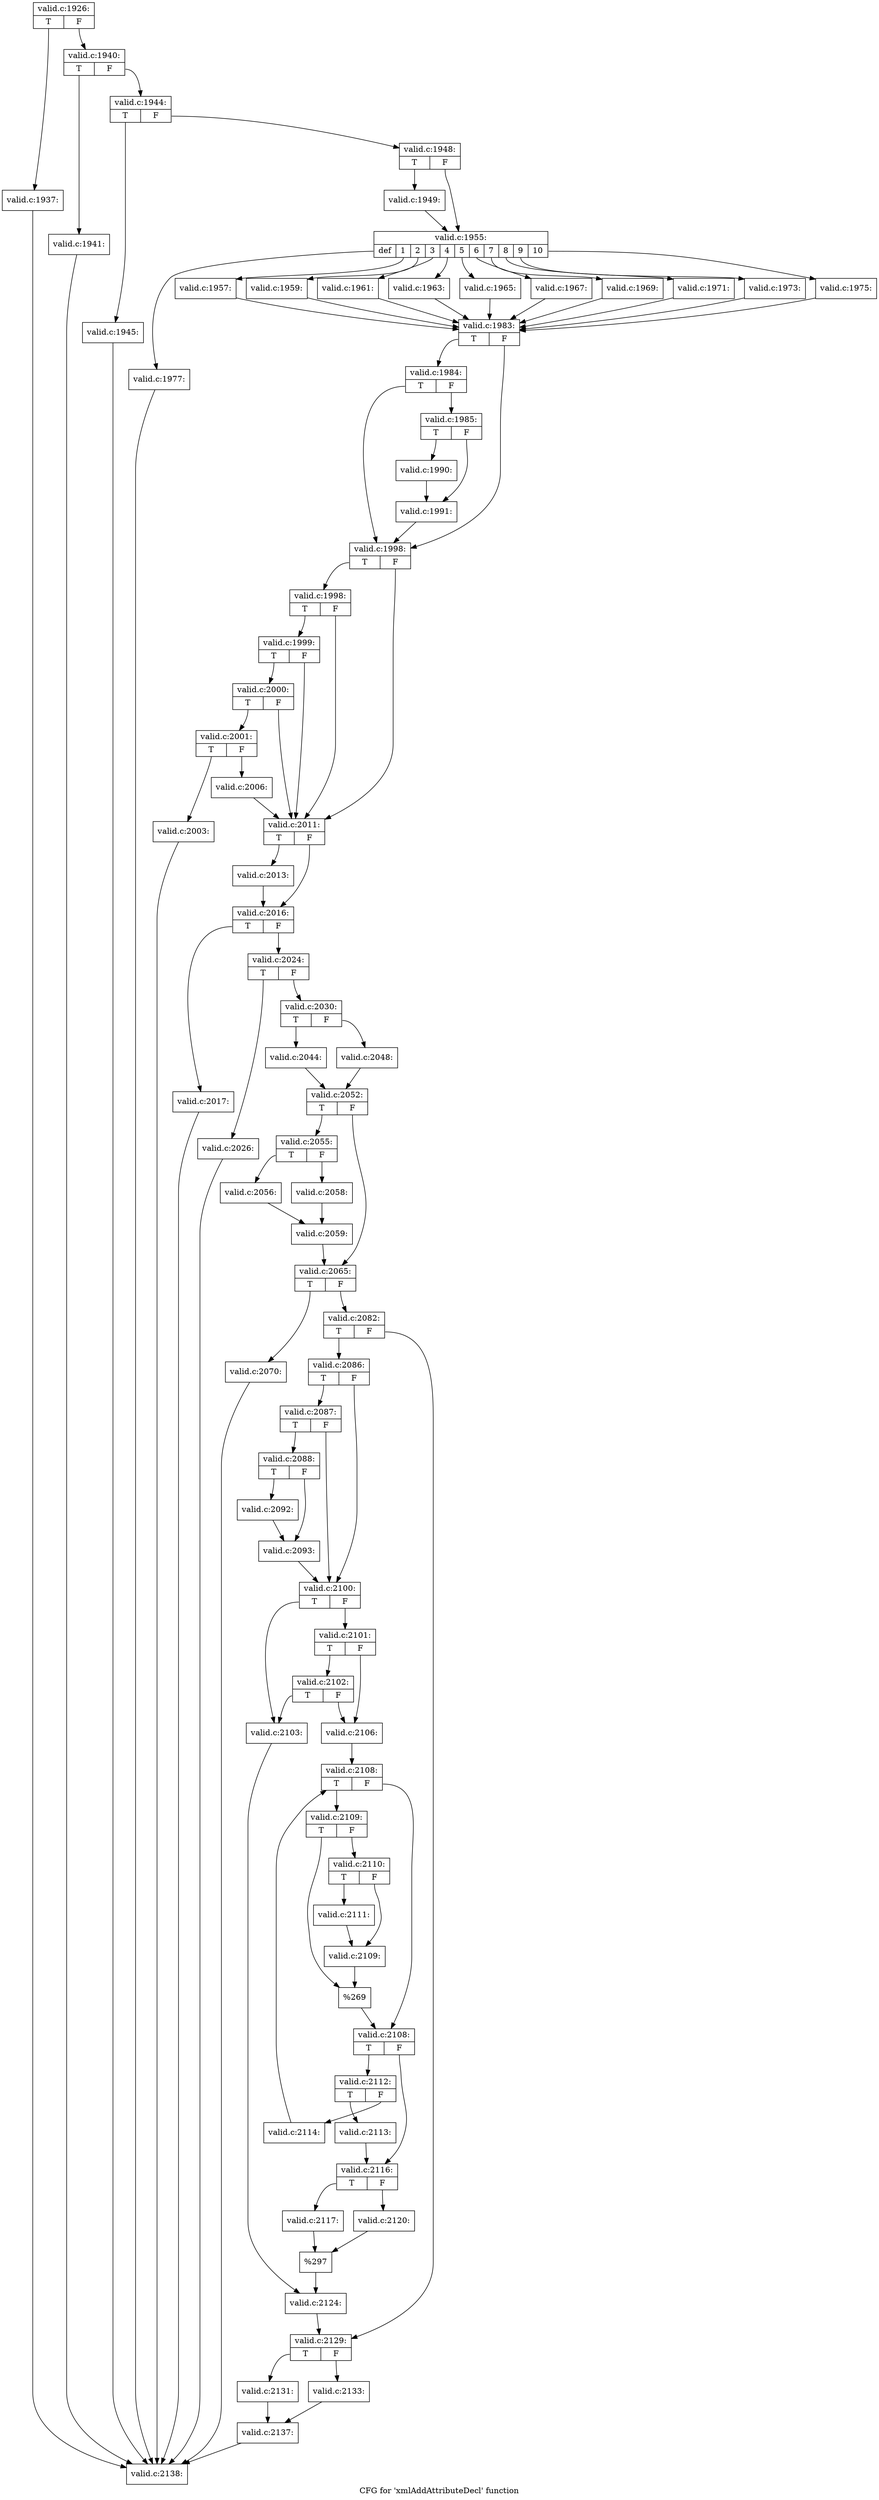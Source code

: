 digraph "CFG for 'xmlAddAttributeDecl' function" {
	label="CFG for 'xmlAddAttributeDecl' function";

	Node0x4f7fca0 [shape=record,label="{valid.c:1926:|{<s0>T|<s1>F}}"];
	Node0x4f7fca0:s0 -> Node0x4f82da0;
	Node0x4f7fca0:s1 -> Node0x4f82df0;
	Node0x4f82da0 [shape=record,label="{valid.c:1937:}"];
	Node0x4f82da0 -> Node0x4f800a0;
	Node0x4f82df0 [shape=record,label="{valid.c:1940:|{<s0>T|<s1>F}}"];
	Node0x4f82df0:s0 -> Node0x4f83470;
	Node0x4f82df0:s1 -> Node0x4f834c0;
	Node0x4f83470 [shape=record,label="{valid.c:1941:}"];
	Node0x4f83470 -> Node0x4f800a0;
	Node0x4f834c0 [shape=record,label="{valid.c:1944:|{<s0>T|<s1>F}}"];
	Node0x4f834c0:s0 -> Node0x4f83b40;
	Node0x4f834c0:s1 -> Node0x4f83b90;
	Node0x4f83b40 [shape=record,label="{valid.c:1945:}"];
	Node0x4f83b40 -> Node0x4f800a0;
	Node0x4f83b90 [shape=record,label="{valid.c:1948:|{<s0>T|<s1>F}}"];
	Node0x4f83b90:s0 -> Node0x4f84210;
	Node0x4f83b90:s1 -> Node0x4f84260;
	Node0x4f84210 [shape=record,label="{valid.c:1949:}"];
	Node0x4f84210 -> Node0x4f84260;
	Node0x4f84260 [shape=record,label="{valid.c:1955:|{<s0>def|<s1>1|<s2>2|<s3>3|<s4>4|<s5>5|<s6>6|<s7>7|<s8>8|<s9>9|<s10>10}}"];
	Node0x4f84260:s0 -> Node0x4f84b50;
	Node0x4f84260:s1 -> Node0x4f84e90;
	Node0x4f84260:s2 -> Node0x4f84f70;
	Node0x4f84260:s3 -> Node0x4f85050;
	Node0x4f84260:s4 -> Node0x4f85130;
	Node0x4f84260:s5 -> Node0x4f85210;
	Node0x4f84260:s6 -> Node0x4f852f0;
	Node0x4f84260:s7 -> Node0x4f853d0;
	Node0x4f84260:s8 -> Node0x4f854b0;
	Node0x4f84260:s9 -> Node0x4f85590;
	Node0x4f84260:s10 -> Node0x4f85670;
	Node0x4f84e90 [shape=record,label="{valid.c:1957:}"];
	Node0x4f84e90 -> Node0x4f84a70;
	Node0x4f84f70 [shape=record,label="{valid.c:1959:}"];
	Node0x4f84f70 -> Node0x4f84a70;
	Node0x4f85050 [shape=record,label="{valid.c:1961:}"];
	Node0x4f85050 -> Node0x4f84a70;
	Node0x4f85130 [shape=record,label="{valid.c:1963:}"];
	Node0x4f85130 -> Node0x4f84a70;
	Node0x4f85210 [shape=record,label="{valid.c:1965:}"];
	Node0x4f85210 -> Node0x4f84a70;
	Node0x4f852f0 [shape=record,label="{valid.c:1967:}"];
	Node0x4f852f0 -> Node0x4f84a70;
	Node0x4f853d0 [shape=record,label="{valid.c:1969:}"];
	Node0x4f853d0 -> Node0x4f84a70;
	Node0x4f854b0 [shape=record,label="{valid.c:1971:}"];
	Node0x4f854b0 -> Node0x4f84a70;
	Node0x4f85590 [shape=record,label="{valid.c:1973:}"];
	Node0x4f85590 -> Node0x4f84a70;
	Node0x4f85670 [shape=record,label="{valid.c:1975:}"];
	Node0x4f85670 -> Node0x4f84a70;
	Node0x4f84b50 [shape=record,label="{valid.c:1977:}"];
	Node0x4f84b50 -> Node0x4f800a0;
	Node0x4f84a70 [shape=record,label="{valid.c:1983:|{<s0>T|<s1>F}}"];
	Node0x4f84a70:s0 -> Node0x4f85f30;
	Node0x4f84a70:s1 -> Node0x4f85ee0;
	Node0x4f85f30 [shape=record,label="{valid.c:1984:|{<s0>T|<s1>F}}"];
	Node0x4f85f30:s0 -> Node0x4f85ee0;
	Node0x4f85f30:s1 -> Node0x4f85e90;
	Node0x4f85e90 [shape=record,label="{valid.c:1985:|{<s0>T|<s1>F}}"];
	Node0x4f85e90:s0 -> Node0x4f86e40;
	Node0x4f85e90:s1 -> Node0x4f87650;
	Node0x4f86e40 [shape=record,label="{valid.c:1990:}"];
	Node0x4f86e40 -> Node0x4f87650;
	Node0x4f87650 [shape=record,label="{valid.c:1991:}"];
	Node0x4f87650 -> Node0x4f85ee0;
	Node0x4f85ee0 [shape=record,label="{valid.c:1998:|{<s0>T|<s1>F}}"];
	Node0x4f85ee0:s0 -> Node0x4f87e90;
	Node0x4f85ee0:s1 -> Node0x4f87d40;
	Node0x4f87e90 [shape=record,label="{valid.c:1998:|{<s0>T|<s1>F}}"];
	Node0x4f87e90:s0 -> Node0x4f87e10;
	Node0x4f87e90:s1 -> Node0x4f87d40;
	Node0x4f87e10 [shape=record,label="{valid.c:1999:|{<s0>T|<s1>F}}"];
	Node0x4f87e10:s0 -> Node0x4f87d90;
	Node0x4f87e10:s1 -> Node0x4f87d40;
	Node0x4f87d90 [shape=record,label="{valid.c:2000:|{<s0>T|<s1>F}}"];
	Node0x4f87d90:s0 -> Node0x4f87cf0;
	Node0x4f87d90:s1 -> Node0x4f87d40;
	Node0x4f87cf0 [shape=record,label="{valid.c:2001:|{<s0>T|<s1>F}}"];
	Node0x4f87cf0:s0 -> Node0x4f04210;
	Node0x4f87cf0:s1 -> Node0x4f043f0;
	Node0x4f04210 [shape=record,label="{valid.c:2003:}"];
	Node0x4f04210 -> Node0x4f800a0;
	Node0x4f043f0 [shape=record,label="{valid.c:2006:}"];
	Node0x4f043f0 -> Node0x4f87d40;
	Node0x4f87d40 [shape=record,label="{valid.c:2011:|{<s0>T|<s1>F}}"];
	Node0x4f87d40:s0 -> Node0x4f8a000;
	Node0x4f87d40:s1 -> Node0x4f04190;
	Node0x4f8a000 [shape=record,label="{valid.c:2013:}"];
	Node0x4f8a000 -> Node0x4f04190;
	Node0x4f04190 [shape=record,label="{valid.c:2016:|{<s0>T|<s1>F}}"];
	Node0x4f04190:s0 -> Node0x4f8ba10;
	Node0x4f04190:s1 -> Node0x4f8ba60;
	Node0x4f8ba10 [shape=record,label="{valid.c:2017:}"];
	Node0x4f8ba10 -> Node0x4f800a0;
	Node0x4f8ba60 [shape=record,label="{valid.c:2024:|{<s0>T|<s1>F}}"];
	Node0x4f8ba60:s0 -> Node0x4f3f1b0;
	Node0x4f8ba60:s1 -> Node0x4f3f200;
	Node0x4f3f1b0 [shape=record,label="{valid.c:2026:}"];
	Node0x4f3f1b0 -> Node0x4f800a0;
	Node0x4f3f200 [shape=record,label="{valid.c:2030:|{<s0>T|<s1>F}}"];
	Node0x4f3f200:s0 -> Node0x4f8dec0;
	Node0x4f3f200:s1 -> Node0x4f8df60;
	Node0x4f8dec0 [shape=record,label="{valid.c:2044:}"];
	Node0x4f8dec0 -> Node0x4f8df10;
	Node0x4f8df60 [shape=record,label="{valid.c:2048:}"];
	Node0x4f8df60 -> Node0x4f8df10;
	Node0x4f8df10 [shape=record,label="{valid.c:2052:|{<s0>T|<s1>F}}"];
	Node0x4f8df10:s0 -> Node0x4f90130;
	Node0x4f8df10:s1 -> Node0x4f90180;
	Node0x4f90130 [shape=record,label="{valid.c:2055:|{<s0>T|<s1>F}}"];
	Node0x4f90130:s0 -> Node0x4f90540;
	Node0x4f90130:s1 -> Node0x4f905e0;
	Node0x4f90540 [shape=record,label="{valid.c:2056:}"];
	Node0x4f90540 -> Node0x4f90590;
	Node0x4f905e0 [shape=record,label="{valid.c:2058:}"];
	Node0x4f905e0 -> Node0x4f90590;
	Node0x4f90590 [shape=record,label="{valid.c:2059:}"];
	Node0x4f90590 -> Node0x4f90180;
	Node0x4f90180 [shape=record,label="{valid.c:2065:|{<s0>T|<s1>F}}"];
	Node0x4f90180:s0 -> Node0x4f911a0;
	Node0x4f90180:s1 -> Node0x4f911f0;
	Node0x4f911a0 [shape=record,label="{valid.c:2070:}"];
	Node0x4f911a0 -> Node0x4f800a0;
	Node0x4f911f0 [shape=record,label="{valid.c:2082:|{<s0>T|<s1>F}}"];
	Node0x4f911f0:s0 -> Node0x4f92f70;
	Node0x4f911f0:s1 -> Node0x4f93780;
	Node0x4f92f70 [shape=record,label="{valid.c:2086:|{<s0>T|<s1>F}}"];
	Node0x4f92f70:s0 -> Node0x4f93a40;
	Node0x4f92f70:s1 -> Node0x4f939f0;
	Node0x4f93a40 [shape=record,label="{valid.c:2087:|{<s0>T|<s1>F}}"];
	Node0x4f93a40:s0 -> Node0x4f939a0;
	Node0x4f93a40:s1 -> Node0x4f939f0;
	Node0x4f939a0 [shape=record,label="{valid.c:2088:|{<s0>T|<s1>F}}"];
	Node0x4f939a0:s0 -> Node0x4f27140;
	Node0x4f939a0:s1 -> Node0x4f27190;
	Node0x4f27140 [shape=record,label="{valid.c:2092:}"];
	Node0x4f27140 -> Node0x4f27190;
	Node0x4f27190 [shape=record,label="{valid.c:2093:}"];
	Node0x4f27190 -> Node0x4f939f0;
	Node0x4f939f0 [shape=record,label="{valid.c:2100:|{<s0>T|<s1>F}}"];
	Node0x4f939f0:s0 -> Node0x4f91a70;
	Node0x4f939f0:s1 -> Node0x4f268e0;
	Node0x4f268e0 [shape=record,label="{valid.c:2101:|{<s0>T|<s1>F}}"];
	Node0x4f268e0:s0 -> Node0x4f96230;
	Node0x4f268e0:s1 -> Node0x4f26b50;
	Node0x4f96230 [shape=record,label="{valid.c:2102:|{<s0>T|<s1>F}}"];
	Node0x4f96230:s0 -> Node0x4f91a70;
	Node0x4f96230:s1 -> Node0x4f26b50;
	Node0x4f91a70 [shape=record,label="{valid.c:2103:}"];
	Node0x4f91a70 -> Node0x4f26b00;
	Node0x4f26b50 [shape=record,label="{valid.c:2106:}"];
	Node0x4f26b50 -> Node0x4f979a0;
	Node0x4f979a0 [shape=record,label="{valid.c:2108:|{<s0>T|<s1>F}}"];
	Node0x4f979a0:s0 -> Node0x4f97c50;
	Node0x4f979a0:s1 -> Node0x4f97c00;
	Node0x4f97c50 [shape=record,label="{valid.c:2109:|{<s0>T|<s1>F}}"];
	Node0x4f97c50:s0 -> Node0x4f97f30;
	Node0x4f97c50:s1 -> Node0x4f97f80;
	Node0x4f97f80 [shape=record,label="{valid.c:2110:|{<s0>T|<s1>F}}"];
	Node0x4f97f80:s0 -> Node0x4f984e0;
	Node0x4f97f80:s1 -> Node0x4f98490;
	Node0x4f984e0 [shape=record,label="{valid.c:2111:}"];
	Node0x4f984e0 -> Node0x4f98490;
	Node0x4f98490 [shape=record,label="{valid.c:2109:}"];
	Node0x4f98490 -> Node0x4f97f30;
	Node0x4f97f30 [shape=record,label="{%269}"];
	Node0x4f97f30 -> Node0x4f97c00;
	Node0x4f97c00 [shape=record,label="{valid.c:2108:|{<s0>T|<s1>F}}"];
	Node0x4f97c00:s0 -> Node0x4f98e30;
	Node0x4f97c00:s1 -> Node0x4f97b80;
	Node0x4f98e30 [shape=record,label="{valid.c:2112:|{<s0>T|<s1>F}}"];
	Node0x4f98e30:s0 -> Node0x4f98fa0;
	Node0x4f98e30:s1 -> Node0x4f98ff0;
	Node0x4f98fa0 [shape=record,label="{valid.c:2113:}"];
	Node0x4f98fa0 -> Node0x4f97b80;
	Node0x4f98ff0 [shape=record,label="{valid.c:2114:}"];
	Node0x4f98ff0 -> Node0x4f979a0;
	Node0x4f97b80 [shape=record,label="{valid.c:2116:|{<s0>T|<s1>F}}"];
	Node0x4f97b80:s0 -> Node0x4f99760;
	Node0x4f97b80:s1 -> Node0x4f99800;
	Node0x4f99760 [shape=record,label="{valid.c:2117:}"];
	Node0x4f99760 -> Node0x4f997b0;
	Node0x4f99800 [shape=record,label="{valid.c:2120:}"];
	Node0x4f99800 -> Node0x4f997b0;
	Node0x4f997b0 [shape=record,label="{%297}"];
	Node0x4f997b0 -> Node0x4f26b00;
	Node0x4f26b00 [shape=record,label="{valid.c:2124:}"];
	Node0x4f26b00 -> Node0x4f93780;
	Node0x4f93780 [shape=record,label="{valid.c:2129:|{<s0>T|<s1>F}}"];
	Node0x4f93780:s0 -> Node0x4f9ae50;
	Node0x4f93780:s1 -> Node0x4f9aef0;
	Node0x4f9ae50 [shape=record,label="{valid.c:2131:}"];
	Node0x4f9ae50 -> Node0x4f9aea0;
	Node0x4f9aef0 [shape=record,label="{valid.c:2133:}"];
	Node0x4f9aef0 -> Node0x4f9aea0;
	Node0x4f9aea0 [shape=record,label="{valid.c:2137:}"];
	Node0x4f9aea0 -> Node0x4f800a0;
	Node0x4f800a0 [shape=record,label="{valid.c:2138:}"];
}
